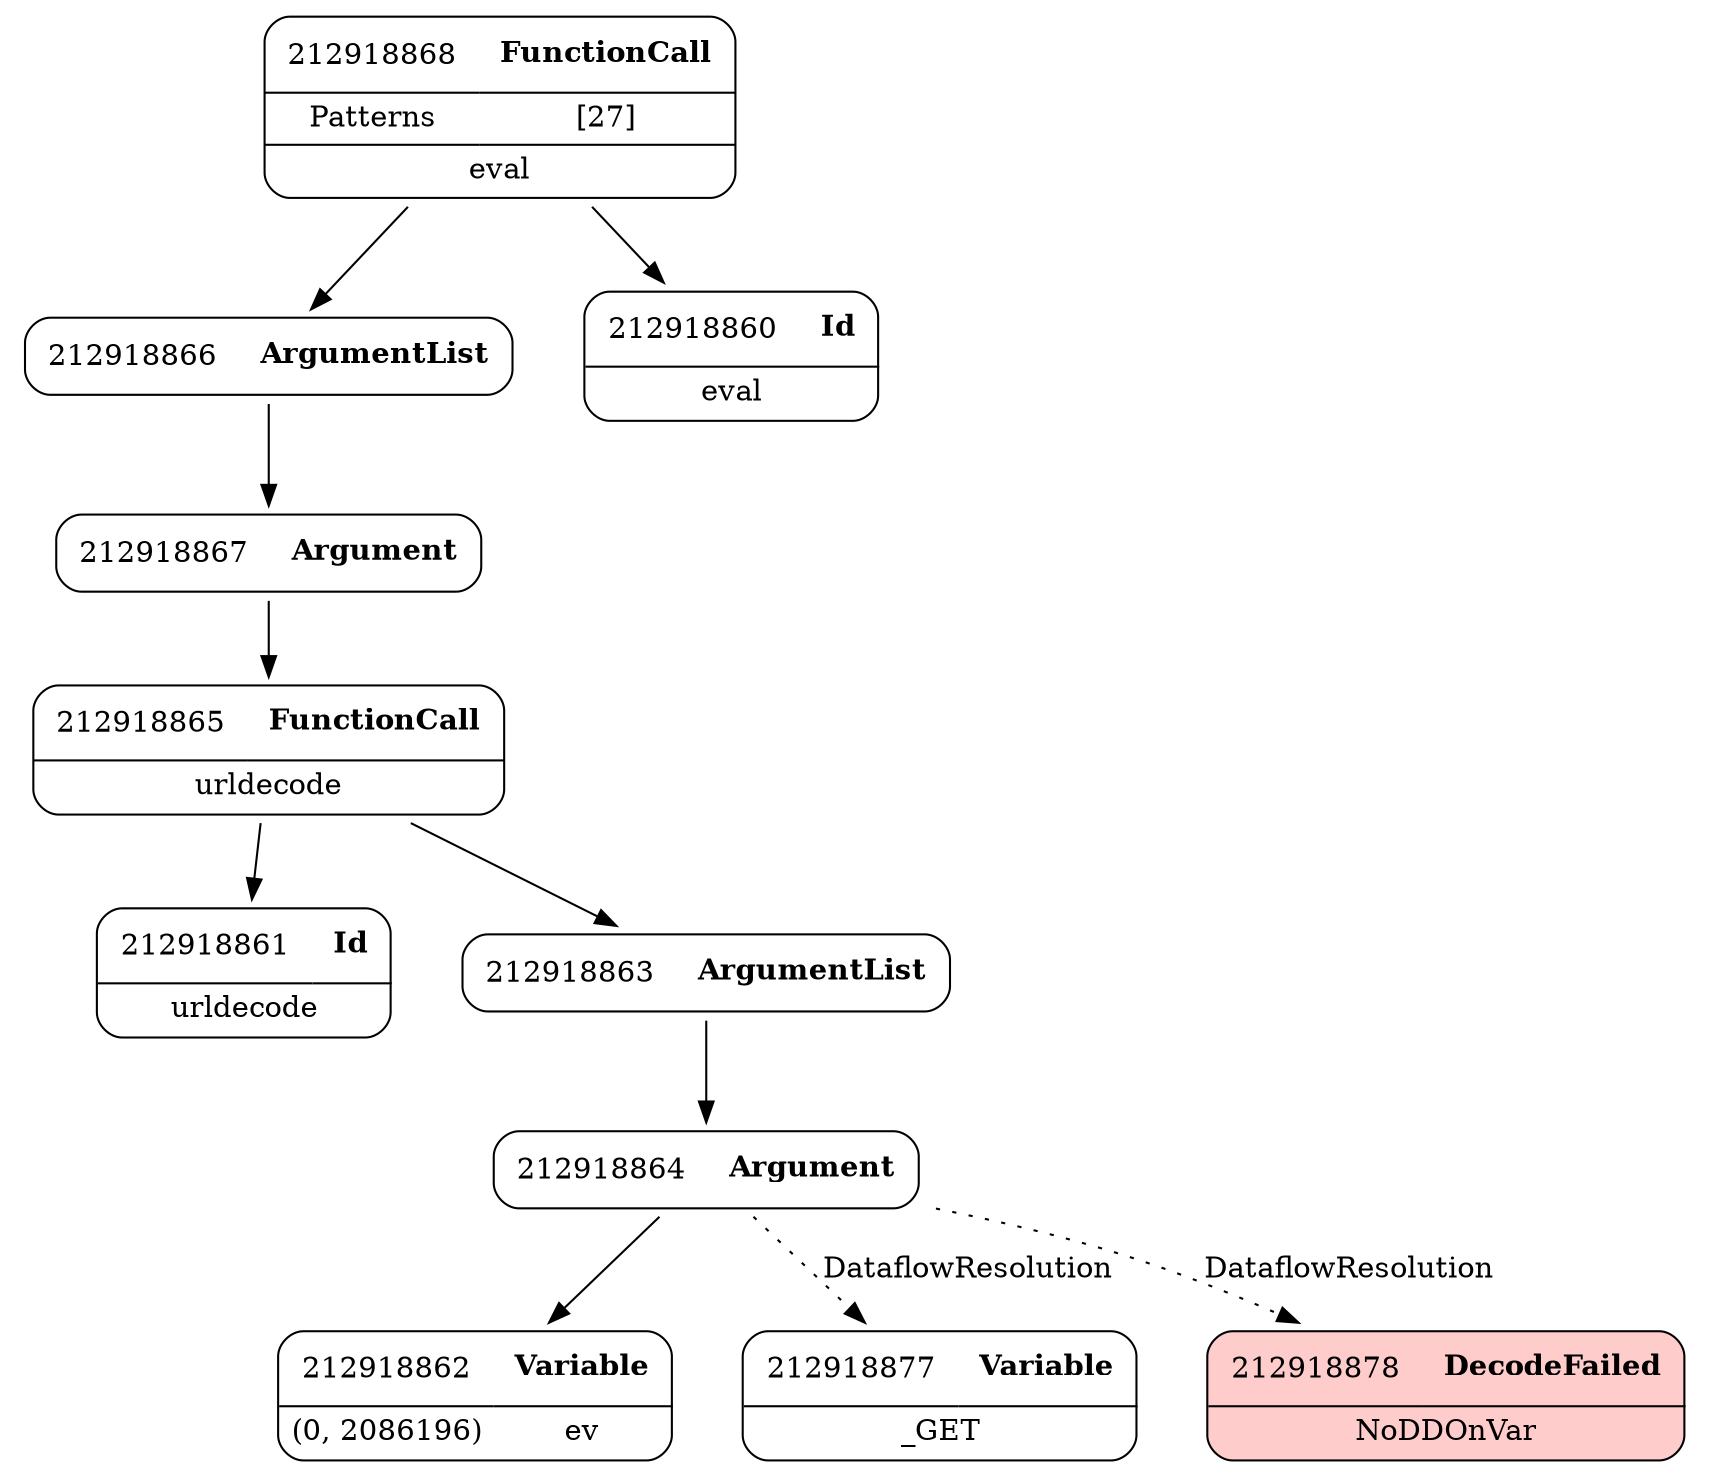 digraph ast {
node [shape=none];
212918864 [label=<<TABLE border='1' cellspacing='0' cellpadding='10' style='rounded' ><TR><TD border='0'>212918864</TD><TD border='0'><B>Argument</B></TD></TR></TABLE>>];
212918864 -> 212918862 [weight=2];
212918864 -> 212918877 [style=dotted,label=DataflowResolution];
212918864 -> 212918878 [style=dotted,label=DataflowResolution];
212918865 [label=<<TABLE border='1' cellspacing='0' cellpadding='10' style='rounded' ><TR><TD border='0'>212918865</TD><TD border='0'><B>FunctionCall</B></TD></TR><HR/><TR><TD border='0' cellpadding='5' colspan='2'>urldecode</TD></TR></TABLE>>];
212918865 -> 212918861 [weight=2];
212918865 -> 212918863 [weight=2];
212918866 [label=<<TABLE border='1' cellspacing='0' cellpadding='10' style='rounded' ><TR><TD border='0'>212918866</TD><TD border='0'><B>ArgumentList</B></TD></TR></TABLE>>];
212918866 -> 212918867 [weight=2];
212918867 [label=<<TABLE border='1' cellspacing='0' cellpadding='10' style='rounded' ><TR><TD border='0'>212918867</TD><TD border='0'><B>Argument</B></TD></TR></TABLE>>];
212918867 -> 212918865 [weight=2];
212918868 [label=<<TABLE border='1' cellspacing='0' cellpadding='10' style='rounded' ><TR><TD border='0'>212918868</TD><TD border='0'><B>FunctionCall</B></TD></TR><HR/><TR><TD border='0' cellpadding='5'>Patterns</TD><TD border='0' cellpadding='5'>[27]</TD></TR><HR/><TR><TD border='0' cellpadding='5' colspan='2'>eval</TD></TR></TABLE>>];
212918868 -> 212918860 [weight=2];
212918868 -> 212918866 [weight=2];
212918860 [label=<<TABLE border='1' cellspacing='0' cellpadding='10' style='rounded' ><TR><TD border='0'>212918860</TD><TD border='0'><B>Id</B></TD></TR><HR/><TR><TD border='0' cellpadding='5' colspan='2'>eval</TD></TR></TABLE>>];
212918861 [label=<<TABLE border='1' cellspacing='0' cellpadding='10' style='rounded' ><TR><TD border='0'>212918861</TD><TD border='0'><B>Id</B></TD></TR><HR/><TR><TD border='0' cellpadding='5' colspan='2'>urldecode</TD></TR></TABLE>>];
212918877 [label=<<TABLE border='1' cellspacing='0' cellpadding='10' style='rounded' ><TR><TD border='0'>212918877</TD><TD border='0'><B>Variable</B></TD></TR><HR/><TR><TD border='0' cellpadding='5' colspan='2'>_GET</TD></TR></TABLE>>];
212918862 [label=<<TABLE border='1' cellspacing='0' cellpadding='10' style='rounded' ><TR><TD border='0'>212918862</TD><TD border='0'><B>Variable</B></TD></TR><HR/><TR><TD border='0' cellpadding='5'>(0, 2086196)</TD><TD border='0' cellpadding='5'>ev</TD></TR></TABLE>>];
212918878 [label=<<TABLE border='1' cellspacing='0' cellpadding='10' style='rounded' bgcolor='#FFCCCC' ><TR><TD border='0'>212918878</TD><TD border='0'><B>DecodeFailed</B></TD></TR><HR/><TR><TD border='0' cellpadding='5' colspan='2'>NoDDOnVar</TD></TR></TABLE>>];
212918863 [label=<<TABLE border='1' cellspacing='0' cellpadding='10' style='rounded' ><TR><TD border='0'>212918863</TD><TD border='0'><B>ArgumentList</B></TD></TR></TABLE>>];
212918863 -> 212918864 [weight=2];
}
